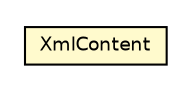 #!/usr/local/bin/dot
#
# Class diagram 
# Generated by UMLGraph version R5_6-24-gf6e263 (http://www.umlgraph.org/)
#

digraph G {
	edge [fontname="Helvetica",fontsize=10,labelfontname="Helvetica",labelfontsize=10];
	node [fontname="Helvetica",fontsize=10,shape=plaintext];
	nodesep=0.25;
	ranksep=0.5;
	// sabina.content.XmlContent
	c68 [label=<<table title="sabina.content.XmlContent" border="0" cellborder="1" cellspacing="0" cellpadding="2" port="p" bgcolor="lemonChiffon" href="./XmlContent.html">
		<tr><td><table border="0" cellspacing="0" cellpadding="1">
<tr><td align="center" balign="center"> XmlContent </td></tr>
		</table></td></tr>
		</table>>, URL="./XmlContent.html", fontname="Helvetica", fontcolor="black", fontsize=9.0];
}

